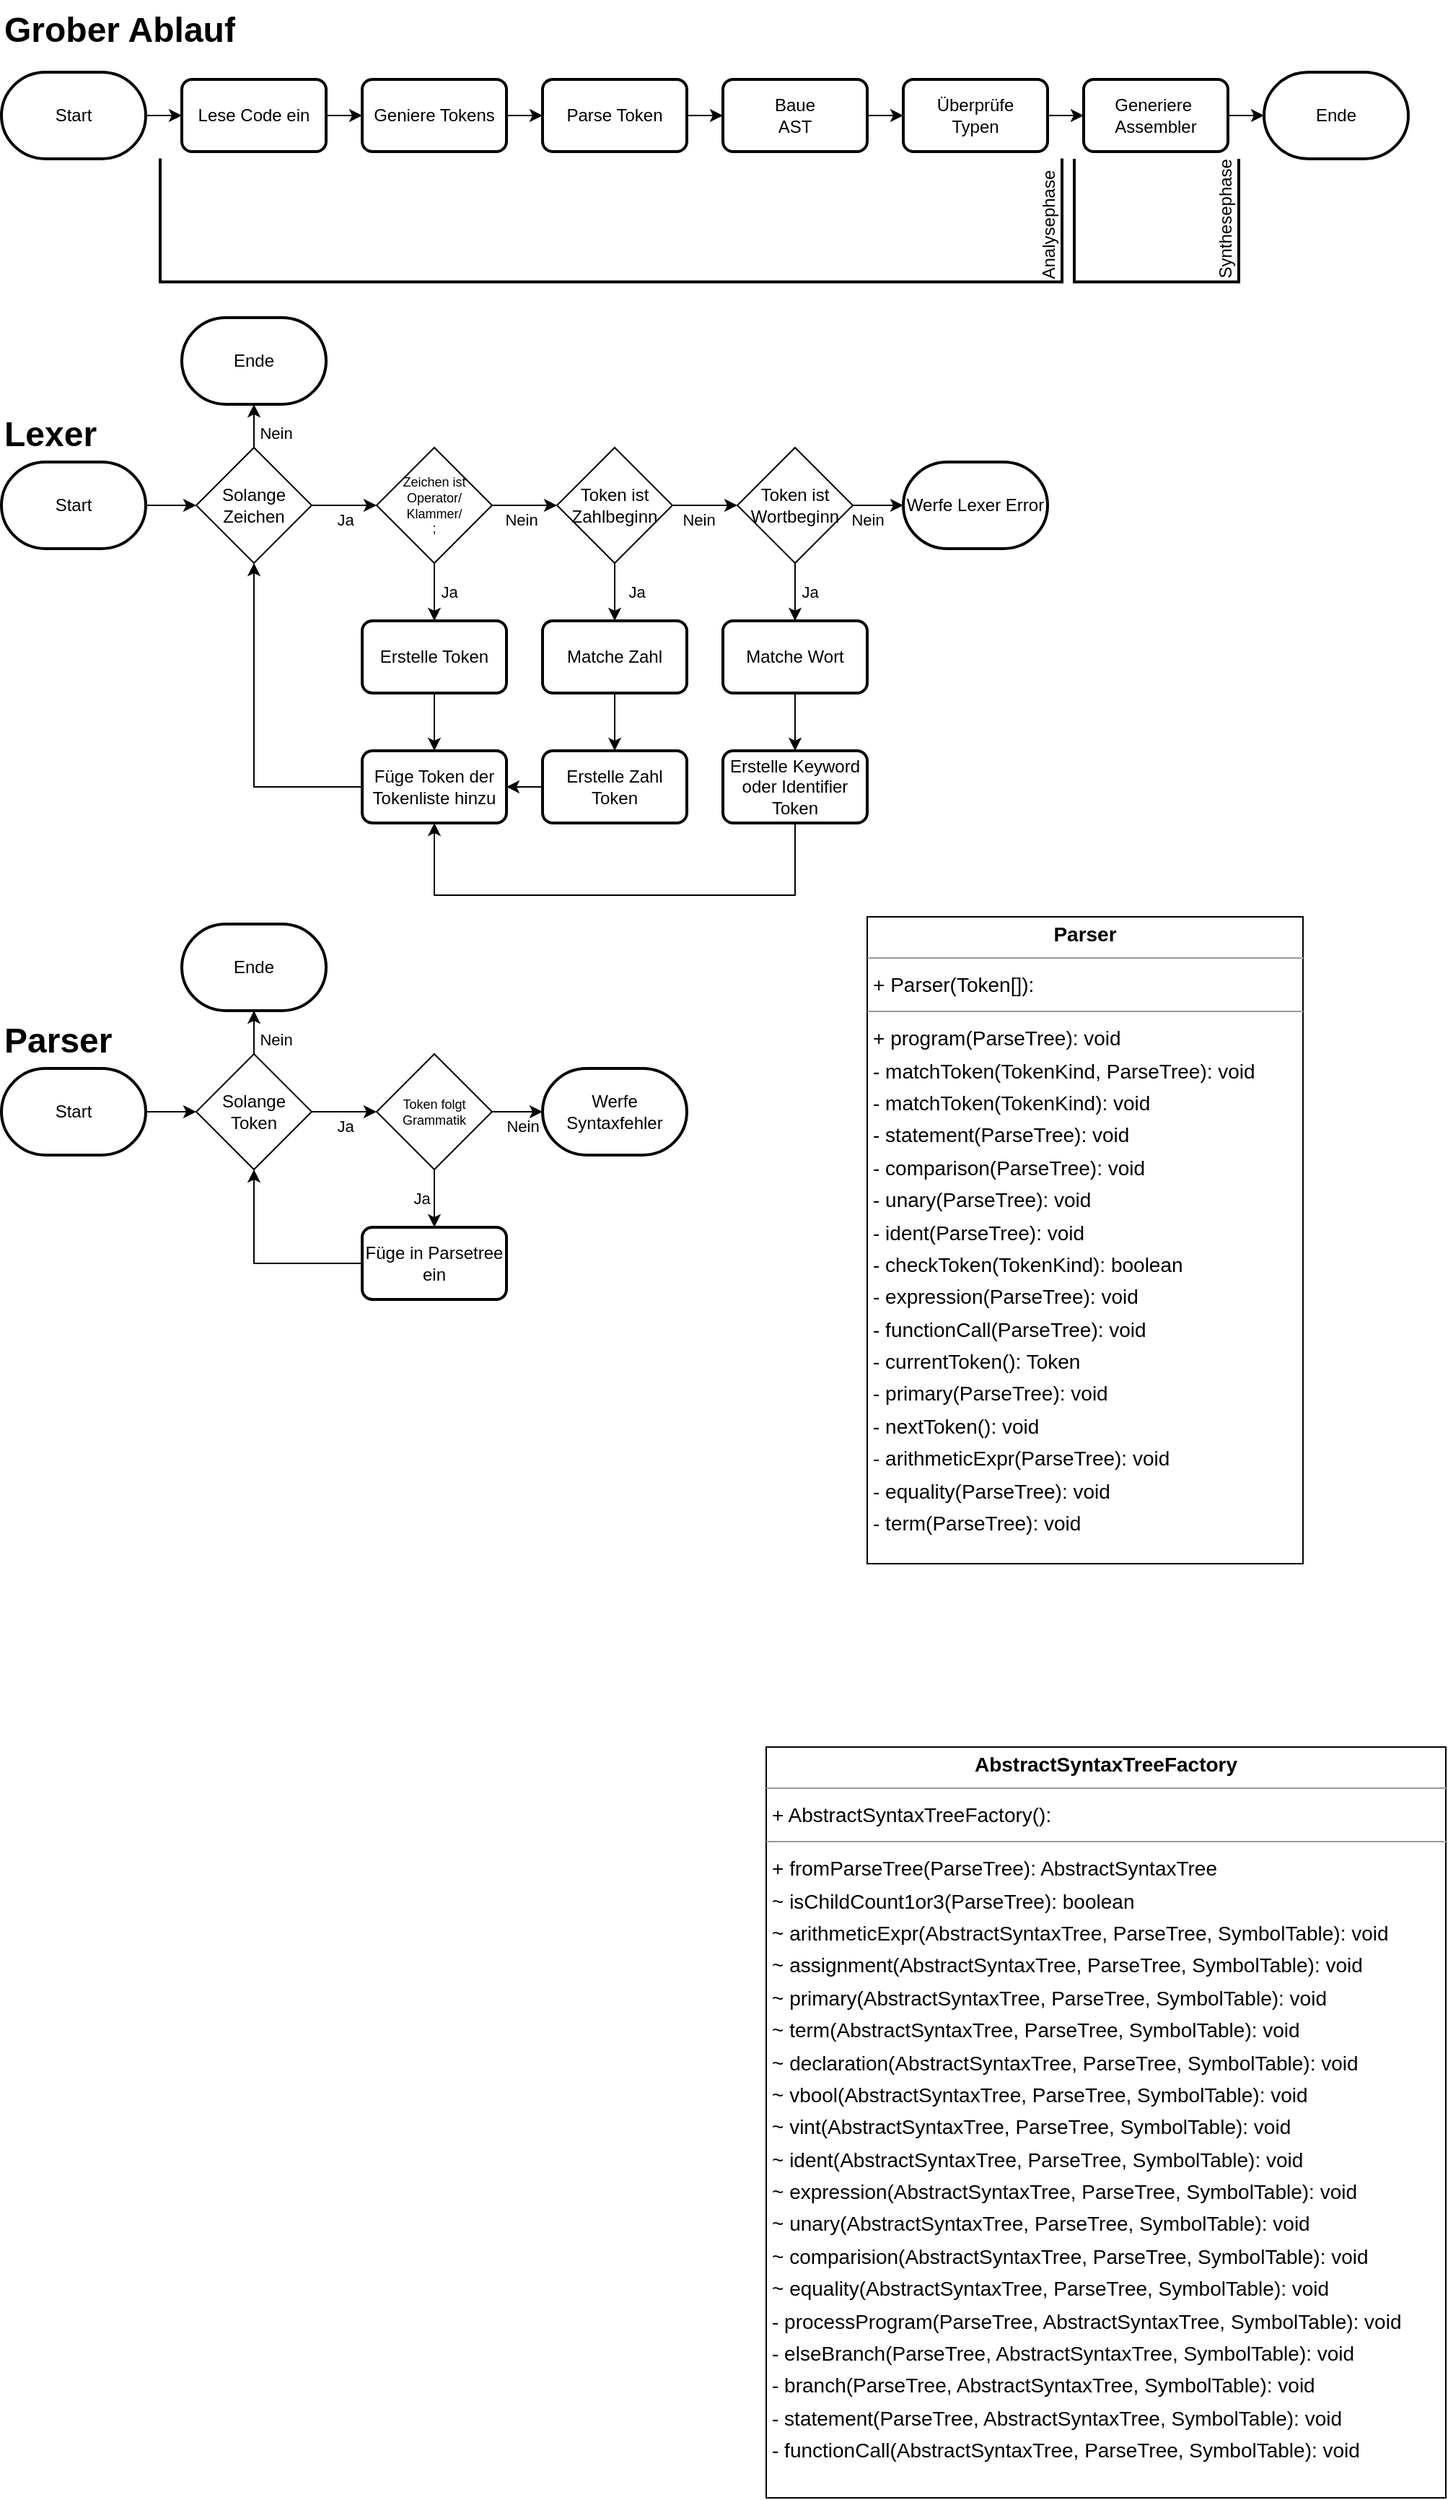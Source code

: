 <mxfile version="24.7.2" type="github">
  <diagram name="Seite-1" id="4pNDl0hfz-k5kMD19SHL">
    <mxGraphModel dx="2879" dy="2713" grid="1" gridSize="10" guides="1" tooltips="1" connect="1" arrows="1" fold="1" page="1" pageScale="1" pageWidth="827" pageHeight="1169" math="0" shadow="0">
      <root>
        <mxCell id="0" />
        <mxCell id="1" parent="0" />
        <mxCell id="sM32byZcdiO2ZuC8N_kb-4" value="" style="edgeStyle=orthogonalEdgeStyle;rounded=0;orthogonalLoop=1;jettySize=auto;html=1;noEdgeStyle=1;orthogonal=1;" parent="1" source="sM32byZcdiO2ZuC8N_kb-2" target="sM32byZcdiO2ZuC8N_kb-3" edge="1">
          <mxGeometry relative="1" as="geometry" />
        </mxCell>
        <mxCell id="sM32byZcdiO2ZuC8N_kb-2" value="Start" style="strokeWidth=2;html=1;shape=mxgraph.flowchart.terminator;whiteSpace=wrap;" parent="1" vertex="1">
          <mxGeometry width="100" height="60" as="geometry" />
        </mxCell>
        <mxCell id="sM32byZcdiO2ZuC8N_kb-18" value="" style="edgeStyle=orthogonalEdgeStyle;rounded=0;orthogonalLoop=1;jettySize=auto;html=1;noEdgeStyle=1;orthogonal=1;" parent="1" source="sM32byZcdiO2ZuC8N_kb-3" target="sM32byZcdiO2ZuC8N_kb-5" edge="1">
          <mxGeometry relative="1" as="geometry" />
        </mxCell>
        <mxCell id="sM32byZcdiO2ZuC8N_kb-3" value="Lese Code ein" style="rounded=1;whiteSpace=wrap;html=1;absoluteArcSize=1;arcSize=14;strokeWidth=2;" parent="1" vertex="1">
          <mxGeometry x="125" y="5" width="100" height="50" as="geometry" />
        </mxCell>
        <mxCell id="sM32byZcdiO2ZuC8N_kb-9" value="" style="edgeStyle=orthogonalEdgeStyle;rounded=0;orthogonalLoop=1;jettySize=auto;html=1;noEdgeStyle=1;orthogonal=1;" parent="1" source="sM32byZcdiO2ZuC8N_kb-5" target="sM32byZcdiO2ZuC8N_kb-8" edge="1">
          <mxGeometry relative="1" as="geometry" />
        </mxCell>
        <mxCell id="sM32byZcdiO2ZuC8N_kb-5" value="Geniere Tokens" style="rounded=1;whiteSpace=wrap;html=1;absoluteArcSize=1;arcSize=14;strokeWidth=2;" parent="1" vertex="1">
          <mxGeometry x="250" y="5" width="100" height="50" as="geometry" />
        </mxCell>
        <mxCell id="sM32byZcdiO2ZuC8N_kb-11" value="" style="edgeStyle=orthogonalEdgeStyle;rounded=0;orthogonalLoop=1;jettySize=auto;html=1;noEdgeStyle=1;orthogonal=1;" parent="1" source="sM32byZcdiO2ZuC8N_kb-8" target="sM32byZcdiO2ZuC8N_kb-10" edge="1">
          <mxGeometry relative="1" as="geometry" />
        </mxCell>
        <mxCell id="sM32byZcdiO2ZuC8N_kb-8" value="Parse Token" style="rounded=1;whiteSpace=wrap;html=1;absoluteArcSize=1;arcSize=14;strokeWidth=2;" parent="1" vertex="1">
          <mxGeometry x="375" y="5" width="100" height="50" as="geometry" />
        </mxCell>
        <mxCell id="sM32byZcdiO2ZuC8N_kb-13" value="" style="edgeStyle=orthogonalEdgeStyle;rounded=0;orthogonalLoop=1;jettySize=auto;html=1;noEdgeStyle=1;orthogonal=1;" parent="1" source="sM32byZcdiO2ZuC8N_kb-10" target="sM32byZcdiO2ZuC8N_kb-12" edge="1">
          <mxGeometry relative="1" as="geometry" />
        </mxCell>
        <mxCell id="sM32byZcdiO2ZuC8N_kb-10" value="Baue&lt;br&gt;AST" style="rounded=1;whiteSpace=wrap;html=1;absoluteArcSize=1;arcSize=14;strokeWidth=2;" parent="1" vertex="1">
          <mxGeometry x="500" y="5" width="100" height="50" as="geometry" />
        </mxCell>
        <mxCell id="sM32byZcdiO2ZuC8N_kb-15" value="" style="edgeStyle=orthogonalEdgeStyle;rounded=0;orthogonalLoop=1;jettySize=auto;html=1;noEdgeStyle=1;orthogonal=1;" parent="1" source="sM32byZcdiO2ZuC8N_kb-12" target="sM32byZcdiO2ZuC8N_kb-14" edge="1">
          <mxGeometry relative="1" as="geometry" />
        </mxCell>
        <mxCell id="sM32byZcdiO2ZuC8N_kb-12" value="Überprüfe&lt;br&gt;Typen" style="rounded=1;whiteSpace=wrap;html=1;absoluteArcSize=1;arcSize=14;strokeWidth=2;" parent="1" vertex="1">
          <mxGeometry x="625" y="5" width="100" height="50" as="geometry" />
        </mxCell>
        <mxCell id="sM32byZcdiO2ZuC8N_kb-17" value="" style="edgeStyle=orthogonalEdgeStyle;rounded=0;orthogonalLoop=1;jettySize=auto;html=1;noEdgeStyle=1;orthogonal=1;" parent="1" source="sM32byZcdiO2ZuC8N_kb-14" target="sM32byZcdiO2ZuC8N_kb-16" edge="1">
          <mxGeometry relative="1" as="geometry" />
        </mxCell>
        <mxCell id="sM32byZcdiO2ZuC8N_kb-14" value="Generiere&amp;nbsp;&lt;br&gt;Assembler" style="rounded=1;whiteSpace=wrap;html=1;absoluteArcSize=1;arcSize=14;strokeWidth=2;" parent="1" vertex="1">
          <mxGeometry x="750" y="5" width="100" height="50" as="geometry" />
        </mxCell>
        <mxCell id="sM32byZcdiO2ZuC8N_kb-16" value="Ende" style="strokeWidth=2;html=1;shape=mxgraph.flowchart.terminator;whiteSpace=wrap;" parent="1" vertex="1">
          <mxGeometry x="875" width="100" height="60" as="geometry" />
        </mxCell>
        <mxCell id="sM32byZcdiO2ZuC8N_kb-19" value="Analysephase" style="strokeWidth=2;html=1;shape=mxgraph.flowchart.annotation_1;align=left;pointerEvents=1;rotation=-90;shadow=0;horizontal=1;verticalAlign=bottom;" parent="1" vertex="1">
          <mxGeometry x="379.75" y="-210" width="85.5" height="625" as="geometry" />
        </mxCell>
        <mxCell id="sM32byZcdiO2ZuC8N_kb-20" value="Synthesephase" style="strokeWidth=2;html=1;shape=mxgraph.flowchart.annotation_1;align=left;pointerEvents=1;rotation=-90;verticalAlign=bottom;" parent="1" vertex="1">
          <mxGeometry x="757.88" y="45.63" width="85.25" height="114" as="geometry" />
        </mxCell>
        <mxCell id="j8dH_AC11E7FLbQUvyzk-1" value="&lt;h1 style=&quot;margin-top: 0px;&quot;&gt;Grober Ablauf&lt;/h1&gt;" style="text;html=1;whiteSpace=wrap;overflow=hidden;rounded=0;" parent="1" vertex="1">
          <mxGeometry y="-50" width="180" height="40" as="geometry" />
        </mxCell>
        <mxCell id="j8dH_AC11E7FLbQUvyzk-2" value="&lt;h1 style=&quot;margin-top: 0px;&quot;&gt;Lexer&lt;/h1&gt;" style="text;html=1;whiteSpace=wrap;overflow=hidden;rounded=0;" parent="1" vertex="1">
          <mxGeometry y="230" width="80" height="40" as="geometry" />
        </mxCell>
        <mxCell id="j8dH_AC11E7FLbQUvyzk-7" value="" style="edgeStyle=orthogonalEdgeStyle;rounded=0;orthogonalLoop=1;jettySize=auto;html=1;" parent="1" source="j8dH_AC11E7FLbQUvyzk-3" target="j8dH_AC11E7FLbQUvyzk-6" edge="1">
          <mxGeometry relative="1" as="geometry" />
        </mxCell>
        <mxCell id="j8dH_AC11E7FLbQUvyzk-3" value="Start" style="strokeWidth=2;html=1;shape=mxgraph.flowchart.terminator;whiteSpace=wrap;" parent="1" vertex="1">
          <mxGeometry y="270" width="100" height="60" as="geometry" />
        </mxCell>
        <mxCell id="j8dH_AC11E7FLbQUvyzk-10" value="" style="edgeStyle=orthogonalEdgeStyle;rounded=0;orthogonalLoop=1;jettySize=auto;html=1;" parent="1" source="j8dH_AC11E7FLbQUvyzk-6" target="j8dH_AC11E7FLbQUvyzk-9" edge="1">
          <mxGeometry relative="1" as="geometry" />
        </mxCell>
        <mxCell id="j8dH_AC11E7FLbQUvyzk-11" value="Ja" style="edgeLabel;html=1;align=center;verticalAlign=middle;resizable=0;points=[];labelBackgroundColor=none;" parent="j8dH_AC11E7FLbQUvyzk-10" vertex="1" connectable="0">
          <mxGeometry y="-2" relative="1" as="geometry">
            <mxPoint y="8" as="offset" />
          </mxGeometry>
        </mxCell>
        <mxCell id="j8dH_AC11E7FLbQUvyzk-50" value="Nein" style="edgeStyle=orthogonalEdgeStyle;rounded=0;orthogonalLoop=1;jettySize=auto;html=1;labelBackgroundColor=none;" parent="1" source="j8dH_AC11E7FLbQUvyzk-6" target="j8dH_AC11E7FLbQUvyzk-49" edge="1">
          <mxGeometry x="0.2" y="-15" relative="1" as="geometry">
            <mxPoint as="offset" />
          </mxGeometry>
        </mxCell>
        <mxCell id="j8dH_AC11E7FLbQUvyzk-6" value="Solange&lt;div&gt;Zeichen&lt;/div&gt;" style="rhombus;whiteSpace=wrap;html=1;" parent="1" vertex="1">
          <mxGeometry x="135" y="260" width="80" height="80" as="geometry" />
        </mxCell>
        <mxCell id="j8dH_AC11E7FLbQUvyzk-13" value="" style="edgeStyle=orthogonalEdgeStyle;rounded=0;orthogonalLoop=1;jettySize=auto;html=1;" parent="1" source="j8dH_AC11E7FLbQUvyzk-9" target="j8dH_AC11E7FLbQUvyzk-12" edge="1">
          <mxGeometry relative="1" as="geometry" />
        </mxCell>
        <mxCell id="j8dH_AC11E7FLbQUvyzk-14" value="Nein" style="edgeLabel;html=1;align=center;verticalAlign=middle;resizable=0;points=[];textShadow=0;labelBackgroundColor=none;" parent="j8dH_AC11E7FLbQUvyzk-13" vertex="1" connectable="0">
          <mxGeometry x="-0.133" y="1" relative="1" as="geometry">
            <mxPoint y="11" as="offset" />
          </mxGeometry>
        </mxCell>
        <mxCell id="j8dH_AC11E7FLbQUvyzk-35" value="" style="edgeStyle=orthogonalEdgeStyle;rounded=0;orthogonalLoop=1;jettySize=auto;html=1;" parent="1" source="j8dH_AC11E7FLbQUvyzk-9" target="j8dH_AC11E7FLbQUvyzk-34" edge="1">
          <mxGeometry relative="1" as="geometry" />
        </mxCell>
        <mxCell id="j8dH_AC11E7FLbQUvyzk-36" value="Ja" style="edgeLabel;html=1;align=center;verticalAlign=middle;resizable=0;points=[];labelBackgroundColor=none;" parent="j8dH_AC11E7FLbQUvyzk-35" vertex="1" connectable="0">
          <mxGeometry x="-0.55" relative="1" as="geometry">
            <mxPoint x="10" y="11" as="offset" />
          </mxGeometry>
        </mxCell>
        <mxCell id="j8dH_AC11E7FLbQUvyzk-9" value="&lt;font style=&quot;font-size: 9px;&quot;&gt;Zeichen ist&lt;/font&gt;&lt;div style=&quot;font-size: 9px;&quot;&gt;&lt;font style=&quot;font-size: 9px;&quot;&gt;Operator/&lt;/font&gt;&lt;/div&gt;&lt;div style=&quot;font-size: 9px;&quot;&gt;&lt;font style=&quot;font-size: 9px;&quot;&gt;Klammer/&lt;/font&gt;&lt;/div&gt;&lt;div style=&quot;font-size: 9px;&quot;&gt;&lt;font style=&quot;font-size: 9px;&quot;&gt;;&lt;/font&gt;&lt;/div&gt;" style="rhombus;whiteSpace=wrap;html=1;fontSize=9;align=center;verticalAlign=middle;" parent="1" vertex="1">
          <mxGeometry x="260" y="260" width="80" height="80" as="geometry" />
        </mxCell>
        <mxCell id="j8dH_AC11E7FLbQUvyzk-16" value="" style="edgeStyle=orthogonalEdgeStyle;rounded=0;orthogonalLoop=1;jettySize=auto;html=1;" parent="1" source="j8dH_AC11E7FLbQUvyzk-12" target="j8dH_AC11E7FLbQUvyzk-15" edge="1">
          <mxGeometry relative="1" as="geometry" />
        </mxCell>
        <mxCell id="j8dH_AC11E7FLbQUvyzk-17" value="Nein" style="edgeLabel;html=1;align=center;verticalAlign=middle;resizable=0;points=[];labelBackgroundColor=none;" parent="j8dH_AC11E7FLbQUvyzk-16" vertex="1" connectable="0">
          <mxGeometry x="-0.222" y="1" relative="1" as="geometry">
            <mxPoint y="11" as="offset" />
          </mxGeometry>
        </mxCell>
        <mxCell id="j8dH_AC11E7FLbQUvyzk-29" value="" style="edgeStyle=orthogonalEdgeStyle;rounded=0;orthogonalLoop=1;jettySize=auto;html=1;" parent="1" source="j8dH_AC11E7FLbQUvyzk-12" target="j8dH_AC11E7FLbQUvyzk-28" edge="1">
          <mxGeometry relative="1" as="geometry" />
        </mxCell>
        <mxCell id="j8dH_AC11E7FLbQUvyzk-32" value="Ja" style="edgeLabel;html=1;align=center;verticalAlign=middle;resizable=0;points=[];labelBackgroundColor=none;" parent="j8dH_AC11E7FLbQUvyzk-29" vertex="1" connectable="0">
          <mxGeometry x="-0.25" y="1" relative="1" as="geometry">
            <mxPoint x="14" y="5" as="offset" />
          </mxGeometry>
        </mxCell>
        <mxCell id="j8dH_AC11E7FLbQUvyzk-12" value="Token ist&lt;div&gt;Zahlbeginn&lt;br&gt;&lt;/div&gt;" style="rhombus;whiteSpace=wrap;html=1;" parent="1" vertex="1">
          <mxGeometry x="385" y="260" width="80" height="80" as="geometry" />
        </mxCell>
        <mxCell id="j8dH_AC11E7FLbQUvyzk-21" value="" style="edgeStyle=orthogonalEdgeStyle;rounded=0;orthogonalLoop=1;jettySize=auto;html=1;" parent="1" source="j8dH_AC11E7FLbQUvyzk-15" target="j8dH_AC11E7FLbQUvyzk-20" edge="1">
          <mxGeometry relative="1" as="geometry" />
        </mxCell>
        <mxCell id="j8dH_AC11E7FLbQUvyzk-22" value="Nein" style="edgeLabel;html=1;align=center;verticalAlign=middle;resizable=0;points=[];labelBackgroundColor=none;" parent="j8dH_AC11E7FLbQUvyzk-21" vertex="1" connectable="0">
          <mxGeometry x="-0.4" y="-1" relative="1" as="geometry">
            <mxPoint x="-4" y="9" as="offset" />
          </mxGeometry>
        </mxCell>
        <mxCell id="j8dH_AC11E7FLbQUvyzk-24" value="" style="edgeStyle=orthogonalEdgeStyle;rounded=0;orthogonalLoop=1;jettySize=auto;html=1;" parent="1" source="j8dH_AC11E7FLbQUvyzk-15" target="j8dH_AC11E7FLbQUvyzk-23" edge="1">
          <mxGeometry relative="1" as="geometry" />
        </mxCell>
        <mxCell id="j8dH_AC11E7FLbQUvyzk-33" value="Ja" style="edgeLabel;html=1;align=center;verticalAlign=middle;resizable=0;points=[];labelBackgroundColor=none;" parent="j8dH_AC11E7FLbQUvyzk-24" vertex="1" connectable="0">
          <mxGeometry x="-0.4" y="-3" relative="1" as="geometry">
            <mxPoint x="13" y="8" as="offset" />
          </mxGeometry>
        </mxCell>
        <mxCell id="j8dH_AC11E7FLbQUvyzk-15" value="Token ist&lt;div&gt;Wortbeginn&lt;br&gt;&lt;/div&gt;" style="rhombus;whiteSpace=wrap;html=1;" parent="1" vertex="1">
          <mxGeometry x="510" y="260" width="80" height="80" as="geometry" />
        </mxCell>
        <mxCell id="j8dH_AC11E7FLbQUvyzk-20" value="Werfe Lexer Error" style="strokeWidth=2;html=1;shape=mxgraph.flowchart.terminator;whiteSpace=wrap;" parent="1" vertex="1">
          <mxGeometry x="625" y="270" width="100" height="60" as="geometry" />
        </mxCell>
        <mxCell id="j8dH_AC11E7FLbQUvyzk-27" value="" style="edgeStyle=orthogonalEdgeStyle;rounded=0;orthogonalLoop=1;jettySize=auto;html=1;" parent="1" source="j8dH_AC11E7FLbQUvyzk-23" target="j8dH_AC11E7FLbQUvyzk-26" edge="1">
          <mxGeometry relative="1" as="geometry" />
        </mxCell>
        <mxCell id="j8dH_AC11E7FLbQUvyzk-23" value="Matche Wort" style="rounded=1;whiteSpace=wrap;html=1;absoluteArcSize=1;arcSize=14;strokeWidth=2;" parent="1" vertex="1">
          <mxGeometry x="500" y="380" width="100" height="50" as="geometry" />
        </mxCell>
        <mxCell id="j8dH_AC11E7FLbQUvyzk-46" style="edgeStyle=orthogonalEdgeStyle;rounded=0;orthogonalLoop=1;jettySize=auto;html=1;exitX=0.5;exitY=1;exitDx=0;exitDy=0;" parent="1" source="j8dH_AC11E7FLbQUvyzk-26" target="j8dH_AC11E7FLbQUvyzk-38" edge="1">
          <mxGeometry relative="1" as="geometry">
            <mxPoint x="500" y="495" as="sourcePoint" />
            <Array as="points">
              <mxPoint x="550" y="570" />
              <mxPoint x="300" y="570" />
            </Array>
          </mxGeometry>
        </mxCell>
        <mxCell id="j8dH_AC11E7FLbQUvyzk-26" value="Erstelle Keyword oder Identifier&lt;div&gt;Token&lt;/div&gt;" style="rounded=1;whiteSpace=wrap;html=1;absoluteArcSize=1;arcSize=14;strokeWidth=2;" parent="1" vertex="1">
          <mxGeometry x="500" y="470" width="100" height="50" as="geometry" />
        </mxCell>
        <mxCell id="j8dH_AC11E7FLbQUvyzk-31" value="" style="edgeStyle=orthogonalEdgeStyle;rounded=0;orthogonalLoop=1;jettySize=auto;html=1;" parent="1" source="j8dH_AC11E7FLbQUvyzk-28" target="j8dH_AC11E7FLbQUvyzk-30" edge="1">
          <mxGeometry relative="1" as="geometry" />
        </mxCell>
        <mxCell id="j8dH_AC11E7FLbQUvyzk-28" value="Matche Zahl" style="rounded=1;whiteSpace=wrap;html=1;absoluteArcSize=1;arcSize=14;strokeWidth=2;" parent="1" vertex="1">
          <mxGeometry x="375" y="380" width="100" height="50" as="geometry" />
        </mxCell>
        <mxCell id="j8dH_AC11E7FLbQUvyzk-45" style="edgeStyle=orthogonalEdgeStyle;rounded=0;orthogonalLoop=1;jettySize=auto;html=1;" parent="1" source="j8dH_AC11E7FLbQUvyzk-30" target="j8dH_AC11E7FLbQUvyzk-38" edge="1">
          <mxGeometry relative="1" as="geometry" />
        </mxCell>
        <mxCell id="j8dH_AC11E7FLbQUvyzk-30" value="Erstelle Zahl Token" style="rounded=1;whiteSpace=wrap;html=1;absoluteArcSize=1;arcSize=14;strokeWidth=2;" parent="1" vertex="1">
          <mxGeometry x="375" y="470" width="100" height="50" as="geometry" />
        </mxCell>
        <mxCell id="j8dH_AC11E7FLbQUvyzk-44" style="edgeStyle=orthogonalEdgeStyle;rounded=0;orthogonalLoop=1;jettySize=auto;html=1;" parent="1" source="j8dH_AC11E7FLbQUvyzk-34" target="j8dH_AC11E7FLbQUvyzk-38" edge="1">
          <mxGeometry relative="1" as="geometry" />
        </mxCell>
        <mxCell id="j8dH_AC11E7FLbQUvyzk-34" value="Erstelle Token" style="rounded=1;whiteSpace=wrap;html=1;absoluteArcSize=1;arcSize=14;strokeWidth=2;" parent="1" vertex="1">
          <mxGeometry x="250" y="380" width="100" height="50" as="geometry" />
        </mxCell>
        <mxCell id="j8dH_AC11E7FLbQUvyzk-47" style="edgeStyle=orthogonalEdgeStyle;rounded=0;orthogonalLoop=1;jettySize=auto;html=1;" parent="1" source="j8dH_AC11E7FLbQUvyzk-38" target="j8dH_AC11E7FLbQUvyzk-6" edge="1">
          <mxGeometry relative="1" as="geometry" />
        </mxCell>
        <mxCell id="j8dH_AC11E7FLbQUvyzk-38" value="Füge Token der Tokenliste hinzu" style="rounded=1;whiteSpace=wrap;html=1;absoluteArcSize=1;arcSize=14;strokeWidth=2;" parent="1" vertex="1">
          <mxGeometry x="250" y="470" width="100" height="50" as="geometry" />
        </mxCell>
        <mxCell id="j8dH_AC11E7FLbQUvyzk-49" value="Ende" style="strokeWidth=2;html=1;shape=mxgraph.flowchart.terminator;whiteSpace=wrap;" parent="1" vertex="1">
          <mxGeometry x="125" y="170" width="100" height="60" as="geometry" />
        </mxCell>
        <mxCell id="5los2MfnAyNkd7CFpWIw-1" value="&lt;h1 style=&quot;margin-top: 0px;&quot;&gt;Parser&lt;/h1&gt;" style="text;html=1;whiteSpace=wrap;overflow=hidden;rounded=0;" vertex="1" parent="1">
          <mxGeometry y="650" width="80" height="40" as="geometry" />
        </mxCell>
        <mxCell id="5los2MfnAyNkd7CFpWIw-2" value="" style="edgeStyle=orthogonalEdgeStyle;rounded=0;orthogonalLoop=1;jettySize=auto;html=1;" edge="1" source="5los2MfnAyNkd7CFpWIw-3" target="5los2MfnAyNkd7CFpWIw-7" parent="1">
          <mxGeometry relative="1" as="geometry" />
        </mxCell>
        <mxCell id="5los2MfnAyNkd7CFpWIw-3" value="Start" style="strokeWidth=2;html=1;shape=mxgraph.flowchart.terminator;whiteSpace=wrap;" vertex="1" parent="1">
          <mxGeometry y="690" width="100" height="60" as="geometry" />
        </mxCell>
        <mxCell id="5los2MfnAyNkd7CFpWIw-4" value="" style="edgeStyle=orthogonalEdgeStyle;rounded=0;orthogonalLoop=1;jettySize=auto;html=1;" edge="1" source="5los2MfnAyNkd7CFpWIw-7" target="5los2MfnAyNkd7CFpWIw-12" parent="1">
          <mxGeometry relative="1" as="geometry" />
        </mxCell>
        <mxCell id="5los2MfnAyNkd7CFpWIw-5" value="Ja" style="edgeLabel;html=1;align=center;verticalAlign=middle;resizable=0;points=[];labelBackgroundColor=none;" vertex="1" connectable="0" parent="5los2MfnAyNkd7CFpWIw-4">
          <mxGeometry y="-2" relative="1" as="geometry">
            <mxPoint y="8" as="offset" />
          </mxGeometry>
        </mxCell>
        <mxCell id="5los2MfnAyNkd7CFpWIw-43" value="Ja" style="edgeLabel;html=1;align=center;verticalAlign=middle;resizable=0;points=[];labelBackgroundColor=none;" vertex="1" connectable="0" parent="5los2MfnAyNkd7CFpWIw-4">
          <mxGeometry y="-2" relative="1" as="geometry">
            <mxPoint x="53" y="58" as="offset" />
          </mxGeometry>
        </mxCell>
        <mxCell id="5los2MfnAyNkd7CFpWIw-47" value="Nein" style="edgeLabel;html=1;align=center;verticalAlign=middle;resizable=0;points=[];labelBackgroundColor=none;" vertex="1" connectable="0" parent="5los2MfnAyNkd7CFpWIw-4">
          <mxGeometry y="-2" relative="1" as="geometry">
            <mxPoint x="123" y="8" as="offset" />
          </mxGeometry>
        </mxCell>
        <mxCell id="5los2MfnAyNkd7CFpWIw-6" value="Nein" style="edgeStyle=orthogonalEdgeStyle;rounded=0;orthogonalLoop=1;jettySize=auto;html=1;labelBackgroundColor=none;" edge="1" source="5los2MfnAyNkd7CFpWIw-7" target="5los2MfnAyNkd7CFpWIw-36" parent="1">
          <mxGeometry x="0.222" y="-15" relative="1" as="geometry">
            <mxPoint as="offset" />
          </mxGeometry>
        </mxCell>
        <mxCell id="5los2MfnAyNkd7CFpWIw-7" value="Solange Token" style="rhombus;whiteSpace=wrap;html=1;" vertex="1" parent="1">
          <mxGeometry x="135" y="680" width="80" height="80" as="geometry" />
        </mxCell>
        <mxCell id="5los2MfnAyNkd7CFpWIw-37" value="" style="edgeStyle=orthogonalEdgeStyle;rounded=0;orthogonalLoop=1;jettySize=auto;html=1;labelBackgroundColor=none;" edge="1" parent="1" source="5los2MfnAyNkd7CFpWIw-12" target="5los2MfnAyNkd7CFpWIw-23">
          <mxGeometry relative="1" as="geometry" />
        </mxCell>
        <mxCell id="5los2MfnAyNkd7CFpWIw-40" value="" style="edgeStyle=orthogonalEdgeStyle;rounded=0;orthogonalLoop=1;jettySize=auto;html=1;" edge="1" parent="1" source="5los2MfnAyNkd7CFpWIw-12" target="5los2MfnAyNkd7CFpWIw-39">
          <mxGeometry relative="1" as="geometry" />
        </mxCell>
        <mxCell id="5los2MfnAyNkd7CFpWIw-12" value="Token folgt&lt;div&gt;Grammatik&lt;/div&gt;" style="rhombus;whiteSpace=wrap;html=1;fontSize=9;align=center;verticalAlign=middle;" vertex="1" parent="1">
          <mxGeometry x="260" y="680" width="80" height="80" as="geometry" />
        </mxCell>
        <mxCell id="5los2MfnAyNkd7CFpWIw-23" value="Werfe Syntaxfehler" style="strokeWidth=2;html=1;shape=mxgraph.flowchart.terminator;whiteSpace=wrap;" vertex="1" parent="1">
          <mxGeometry x="375" y="690" width="100" height="60" as="geometry" />
        </mxCell>
        <mxCell id="5los2MfnAyNkd7CFpWIw-36" value="Ende" style="strokeWidth=2;html=1;shape=mxgraph.flowchart.terminator;whiteSpace=wrap;" vertex="1" parent="1">
          <mxGeometry x="125" y="590" width="100" height="60" as="geometry" />
        </mxCell>
        <mxCell id="5los2MfnAyNkd7CFpWIw-41" style="edgeStyle=orthogonalEdgeStyle;rounded=0;orthogonalLoop=1;jettySize=auto;html=1;" edge="1" parent="1" source="5los2MfnAyNkd7CFpWIw-39" target="5los2MfnAyNkd7CFpWIw-7">
          <mxGeometry relative="1" as="geometry" />
        </mxCell>
        <mxCell id="5los2MfnAyNkd7CFpWIw-39" value="Füge in Parsetree ein" style="rounded=1;whiteSpace=wrap;html=1;absoluteArcSize=1;arcSize=14;strokeWidth=2;" vertex="1" parent="1">
          <mxGeometry x="250" y="800" width="100" height="50" as="geometry" />
        </mxCell>
        <mxCell id="5los2MfnAyNkd7CFpWIw-42" value="&lt;p style=&quot;margin:0px;margin-top:4px;text-align:center;&quot;&gt;&lt;b&gt;Parser&lt;/b&gt;&lt;/p&gt;&lt;hr size=&quot;1&quot;&gt;&lt;p style=&quot;margin:0 0 0 4px;line-height:1.6;&quot;&gt;+ Parser(Token[]): &lt;/p&gt;&lt;hr size=&quot;1&quot;&gt;&lt;p style=&quot;margin:0 0 0 4px;line-height:1.6;&quot;&gt;+ program(ParseTree): void&lt;br&gt;- matchToken(TokenKind, ParseTree): void&lt;br&gt;- matchToken(TokenKind): void&lt;/p&gt;&lt;p style=&quot;margin:0 0 0 4px;line-height:1.6;&quot;&gt;- statement(ParseTree): void&lt;br&gt;- comparison(ParseTree): void&lt;br&gt;- unary(ParseTree): void&lt;br&gt;- ident(ParseTree): void&lt;br&gt;- checkToken(TokenKind): boolean&lt;br&gt;- expression(ParseTree): void&lt;br&gt;- functionCall(ParseTree): void&lt;br&gt;- currentToken(): Token&lt;br&gt;- primary(ParseTree): void&lt;br&gt;- nextToken(): void&lt;br&gt;- arithmeticExpr(ParseTree): void&lt;br&gt;- equality(ParseTree): void&lt;br&gt;- term(ParseTree): void&lt;/p&gt;" style="verticalAlign=top;align=left;overflow=fill;fontSize=14;fontFamily=Helvetica;html=1;rounded=0;shadow=0;comic=0;labelBackgroundColor=none;strokeWidth=1;" vertex="1" parent="1">
          <mxGeometry x="600" y="585" width="302" height="448" as="geometry" />
        </mxCell>
        <mxCell id="5los2MfnAyNkd7CFpWIw-48" value="&lt;p style=&quot;margin:0px;margin-top:4px;text-align:center;&quot;&gt;&lt;b&gt;AbstractSyntaxTreeFactory&lt;/b&gt;&lt;/p&gt;&lt;hr size=&quot;1&quot;/&gt;&lt;p style=&quot;margin:0 0 0 4px;line-height:1.6;&quot;&gt;+ AbstractSyntaxTreeFactory(): &lt;/p&gt;&lt;hr size=&quot;1&quot;/&gt;&lt;p style=&quot;margin:0 0 0 4px;line-height:1.6;&quot;&gt;+ fromParseTree(ParseTree): AbstractSyntaxTree&lt;br/&gt;~ isChildCount1or3(ParseTree): boolean&lt;br/&gt;~ arithmeticExpr(AbstractSyntaxTree, ParseTree, SymbolTable): void&lt;br/&gt;~ assignment(AbstractSyntaxTree, ParseTree, SymbolTable): void&lt;br/&gt;~ primary(AbstractSyntaxTree, ParseTree, SymbolTable): void&lt;br/&gt;~ term(AbstractSyntaxTree, ParseTree, SymbolTable): void&lt;br/&gt;~ declaration(AbstractSyntaxTree, ParseTree, SymbolTable): void&lt;br/&gt;~ vbool(AbstractSyntaxTree, ParseTree, SymbolTable): void&lt;br/&gt;~ vint(AbstractSyntaxTree, ParseTree, SymbolTable): void&lt;br/&gt;~ ident(AbstractSyntaxTree, ParseTree, SymbolTable): void&lt;br/&gt;~ expression(AbstractSyntaxTree, ParseTree, SymbolTable): void&lt;br/&gt;~ unary(AbstractSyntaxTree, ParseTree, SymbolTable): void&lt;br/&gt;~ comparision(AbstractSyntaxTree, ParseTree, SymbolTable): void&lt;br/&gt;~ equality(AbstractSyntaxTree, ParseTree, SymbolTable): void&lt;br/&gt;- processProgram(ParseTree, AbstractSyntaxTree, SymbolTable): void&lt;br/&gt;- elseBranch(ParseTree, AbstractSyntaxTree, SymbolTable): void&lt;br/&gt;- branch(ParseTree, AbstractSyntaxTree, SymbolTable): void&lt;br/&gt;- statement(ParseTree, AbstractSyntaxTree, SymbolTable): void&lt;br/&gt;- functionCall(AbstractSyntaxTree, ParseTree, SymbolTable): void&lt;/p&gt;" style="verticalAlign=top;align=left;overflow=fill;fontSize=14;fontFamily=Helvetica;html=1;rounded=0;shadow=0;comic=0;labelBackgroundColor=none;strokeWidth=1;" vertex="1" parent="1">
          <mxGeometry x="530" y="1160" width="471" height="520" as="geometry" />
        </mxCell>
      </root>
    </mxGraphModel>
  </diagram>
</mxfile>

